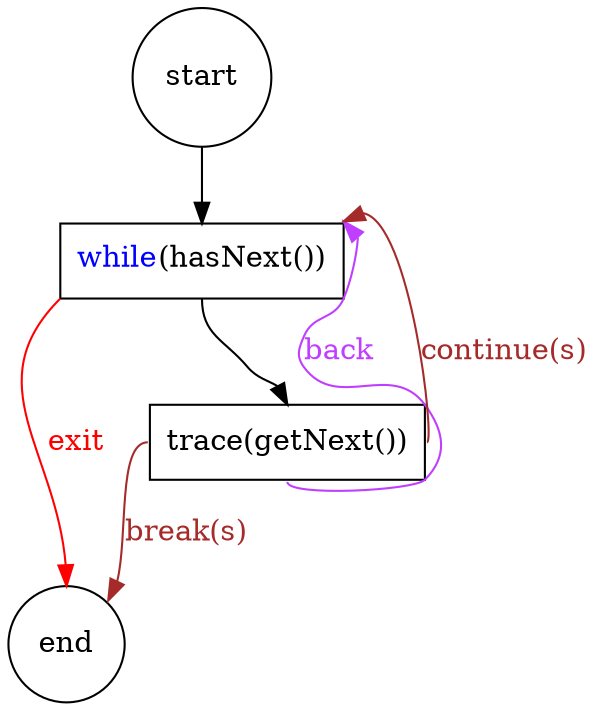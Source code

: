 /*

while(hasNext()){
   trace(getNext());
}

*/
digraph {
node [shape=box]
start [shape=circle];
end [shape=circle];
while[label=<<FONT color="blue">while</FONT>(hasNext())>]
body[label="trace(getNext())"]
start:s->while:n;
while:s->body:n;
body:s->while:ne [color=darkorchid1 label=back fontcolor=darkorchid1];

body:e->while:ne[color=brown label="continue(s)" fontcolor=brown];
body:w->end:ne[color=brown label="break(s)" fontcolor=brown];

while:sw->end:n [color=red fontcolor=red label="exit"];
end;
}